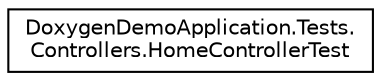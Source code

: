 digraph "Graphical Class Hierarchy"
{
  edge [fontname="Helvetica",fontsize="10",labelfontname="Helvetica",labelfontsize="10"];
  node [fontname="Helvetica",fontsize="10",shape=record];
  rankdir="LR";
  Node0 [label="DoxygenDemoApplication.Tests.\lControllers.HomeControllerTest",height=0.2,width=0.4,color="black", fillcolor="white", style="filled",URL="$class_doxygen_demo_application_1_1_tests_1_1_controllers_1_1_home_controller_test.html"];
}
